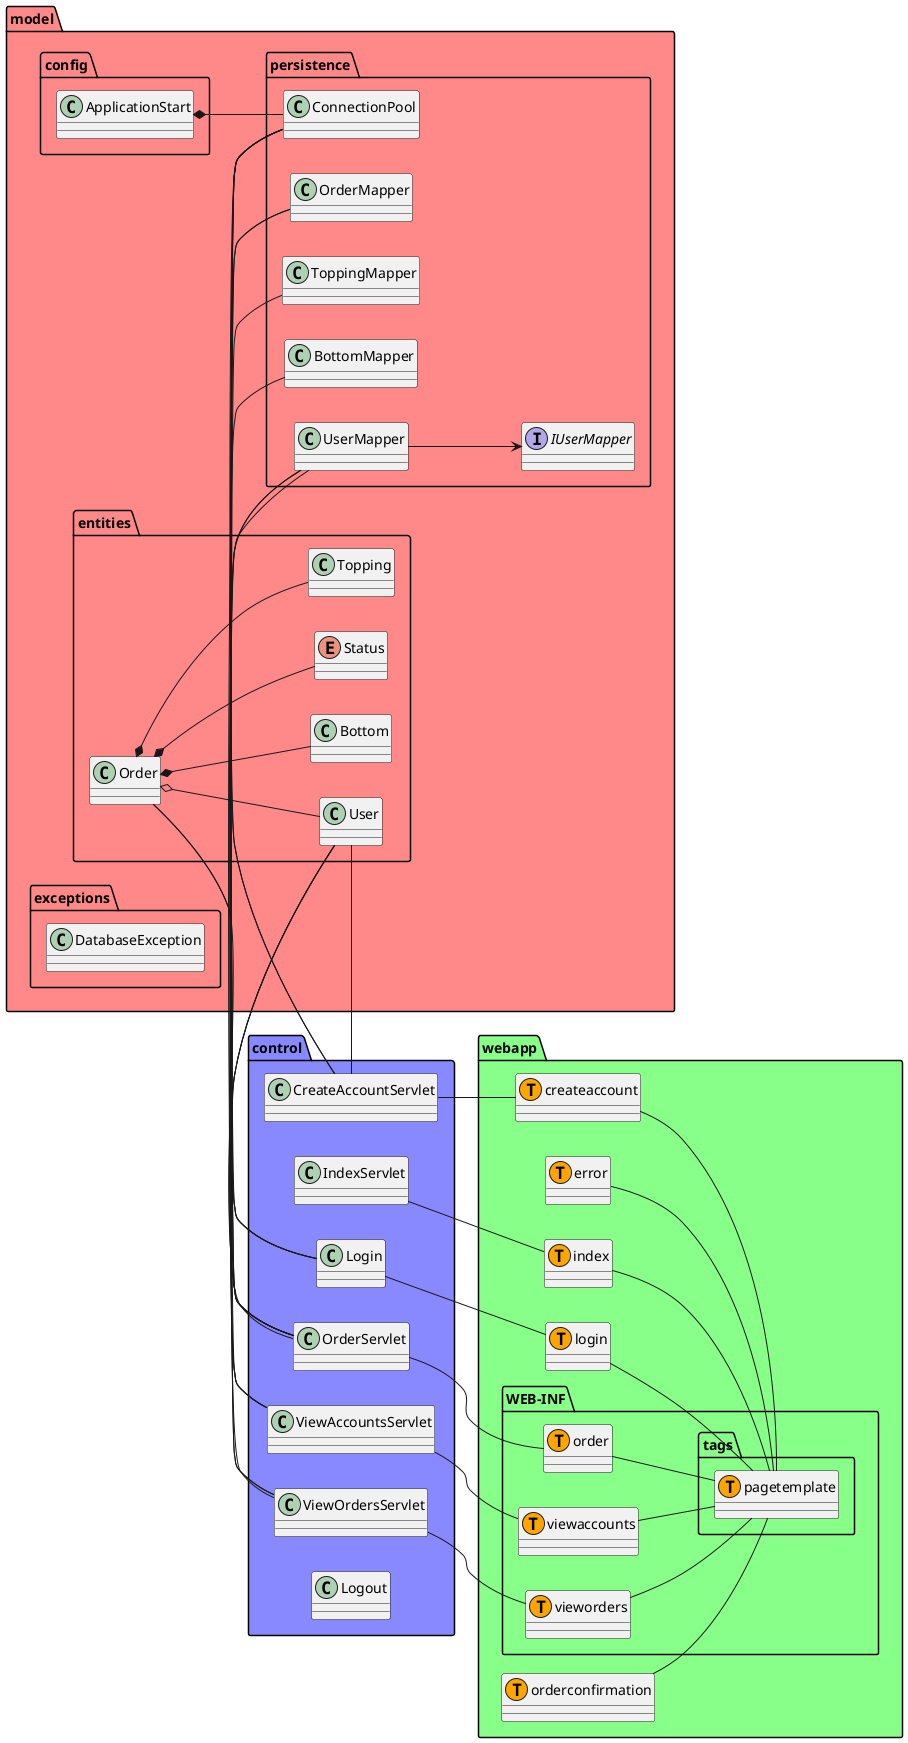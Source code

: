 @startuml
'https://plantuml.com/class-diagram
left to right direction
package model #FF8888 {
    package config {
        class ApplicationStart {
        }
    }
    package entities {
        class Bottom {
        }
        class Order {
        }
        enum Status {
        }
        class Topping {
        }
        class User {
        }
        Order *-- Topping
        Order *-- Bottom
        Order *-- Status
        Order o-- User
    }
    package exceptions {
        class DatabaseException {
        }
    }
    package persistence {
        class BottomMapper {
        }
        class ConnectionPool {
        }
        interface IUserMapper {
        }
        class OrderMapper {
        }
        class ToppingMapper {
        }
        class UserMapper {
        }
        UserMapper --> IUserMapper
    }
    ApplicationStart *-- ConnectionPool
}

package webapp #88FF88 {
    package WEB-INF {
        package tags {
            class pagetemplate << (T, orange) >>
        }
        class order << (T, orange) >>
        class viewaccounts << (T, orange) >>
        class vieworders << (T, orange) >>
    }
    class createaccount << (T, orange) >>
    class error << (T, orange) >>
    class index << (T, orange) >>
    class login << (T, orange) >>
    class orderconfirmation << (T, orange) >>
}

package control #8888FF {
    class CreateAccountServlet {
    }
    class IndexServlet {
    }
    class Login {
    }
    class Logout {
    }
    class OrderServlet {
    }
    class ViewAccountsServlet {
    }
    class ViewOrdersServlet {
    }
}

order -- pagetemplate
viewaccounts -- pagetemplate
vieworders -- pagetemplate
createaccount -- pagetemplate
error -- pagetemplate
index -- pagetemplate
login -- pagetemplate
orderconfirmation -- pagetemplate

Login -- login
CreateAccountServlet -- createaccount
IndexServlet -- index

OrderServlet -- order
ViewAccountsServlet -- viewaccounts
ViewOrdersServlet -- vieworders

ConnectionPool - OrderServlet
OrderMapper - OrderServlet
ToppingMapper - OrderServlet
BottomMapper - OrderServlet
Order - OrderServlet
User - OrderServlet

ConnectionPool - Login
UserMapper - Login
User - Login

ConnectionPool - CreateAccountServlet
UserMapper - CreateAccountServlet
User - CreateAccountServlet

ConnectionPool - ViewAccountsServlet
UserMapper - ViewAccountsServlet
User - ViewAccountsServlet

ConnectionPool - ViewOrdersServlet
OrderMapper - ViewOrdersServlet
Order - ViewOrdersServlet

@enduml